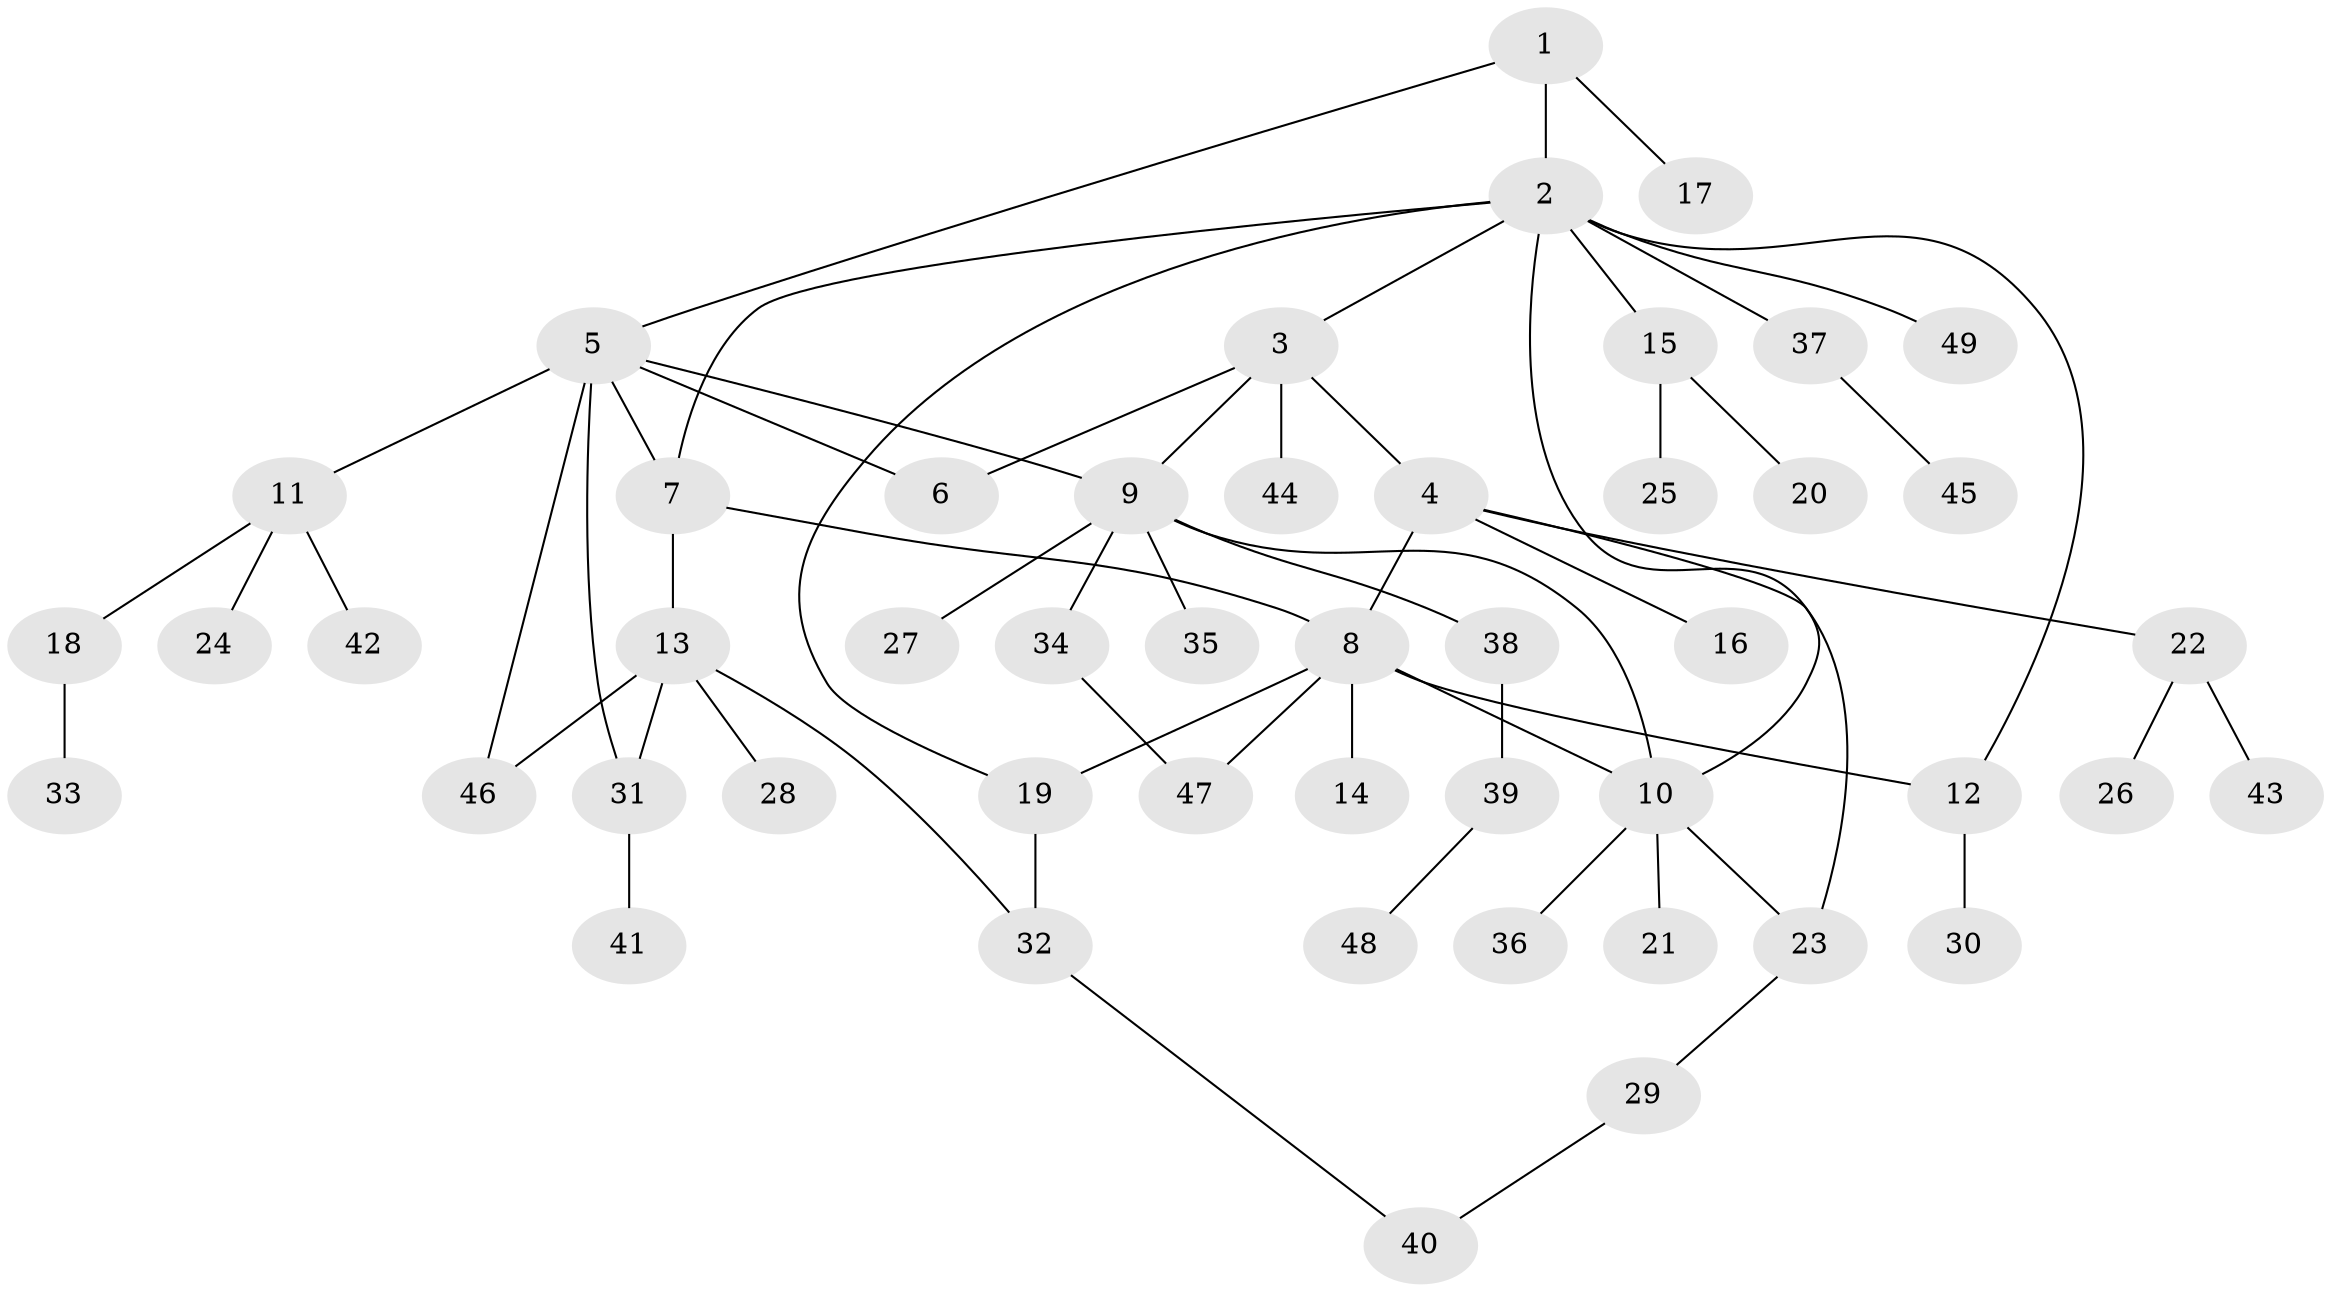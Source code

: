 // Generated by graph-tools (version 1.1) at 2025/50/03/09/25 03:50:39]
// undirected, 49 vertices, 62 edges
graph export_dot {
graph [start="1"]
  node [color=gray90,style=filled];
  1;
  2;
  3;
  4;
  5;
  6;
  7;
  8;
  9;
  10;
  11;
  12;
  13;
  14;
  15;
  16;
  17;
  18;
  19;
  20;
  21;
  22;
  23;
  24;
  25;
  26;
  27;
  28;
  29;
  30;
  31;
  32;
  33;
  34;
  35;
  36;
  37;
  38;
  39;
  40;
  41;
  42;
  43;
  44;
  45;
  46;
  47;
  48;
  49;
  1 -- 2;
  1 -- 5;
  1 -- 17;
  2 -- 3;
  2 -- 7;
  2 -- 10;
  2 -- 12;
  2 -- 15;
  2 -- 19;
  2 -- 37;
  2 -- 49;
  3 -- 4;
  3 -- 6;
  3 -- 9;
  3 -- 44;
  4 -- 8;
  4 -- 16;
  4 -- 22;
  4 -- 23;
  5 -- 6;
  5 -- 7;
  5 -- 9;
  5 -- 11;
  5 -- 31;
  5 -- 46;
  7 -- 8;
  7 -- 13;
  8 -- 10;
  8 -- 12;
  8 -- 14;
  8 -- 19;
  8 -- 47;
  9 -- 10;
  9 -- 27;
  9 -- 34;
  9 -- 35;
  9 -- 38;
  10 -- 21;
  10 -- 23;
  10 -- 36;
  11 -- 18;
  11 -- 24;
  11 -- 42;
  12 -- 30;
  13 -- 28;
  13 -- 31;
  13 -- 32;
  13 -- 46;
  15 -- 20;
  15 -- 25;
  18 -- 33;
  19 -- 32;
  22 -- 26;
  22 -- 43;
  23 -- 29;
  29 -- 40;
  31 -- 41;
  32 -- 40;
  34 -- 47;
  37 -- 45;
  38 -- 39;
  39 -- 48;
}
